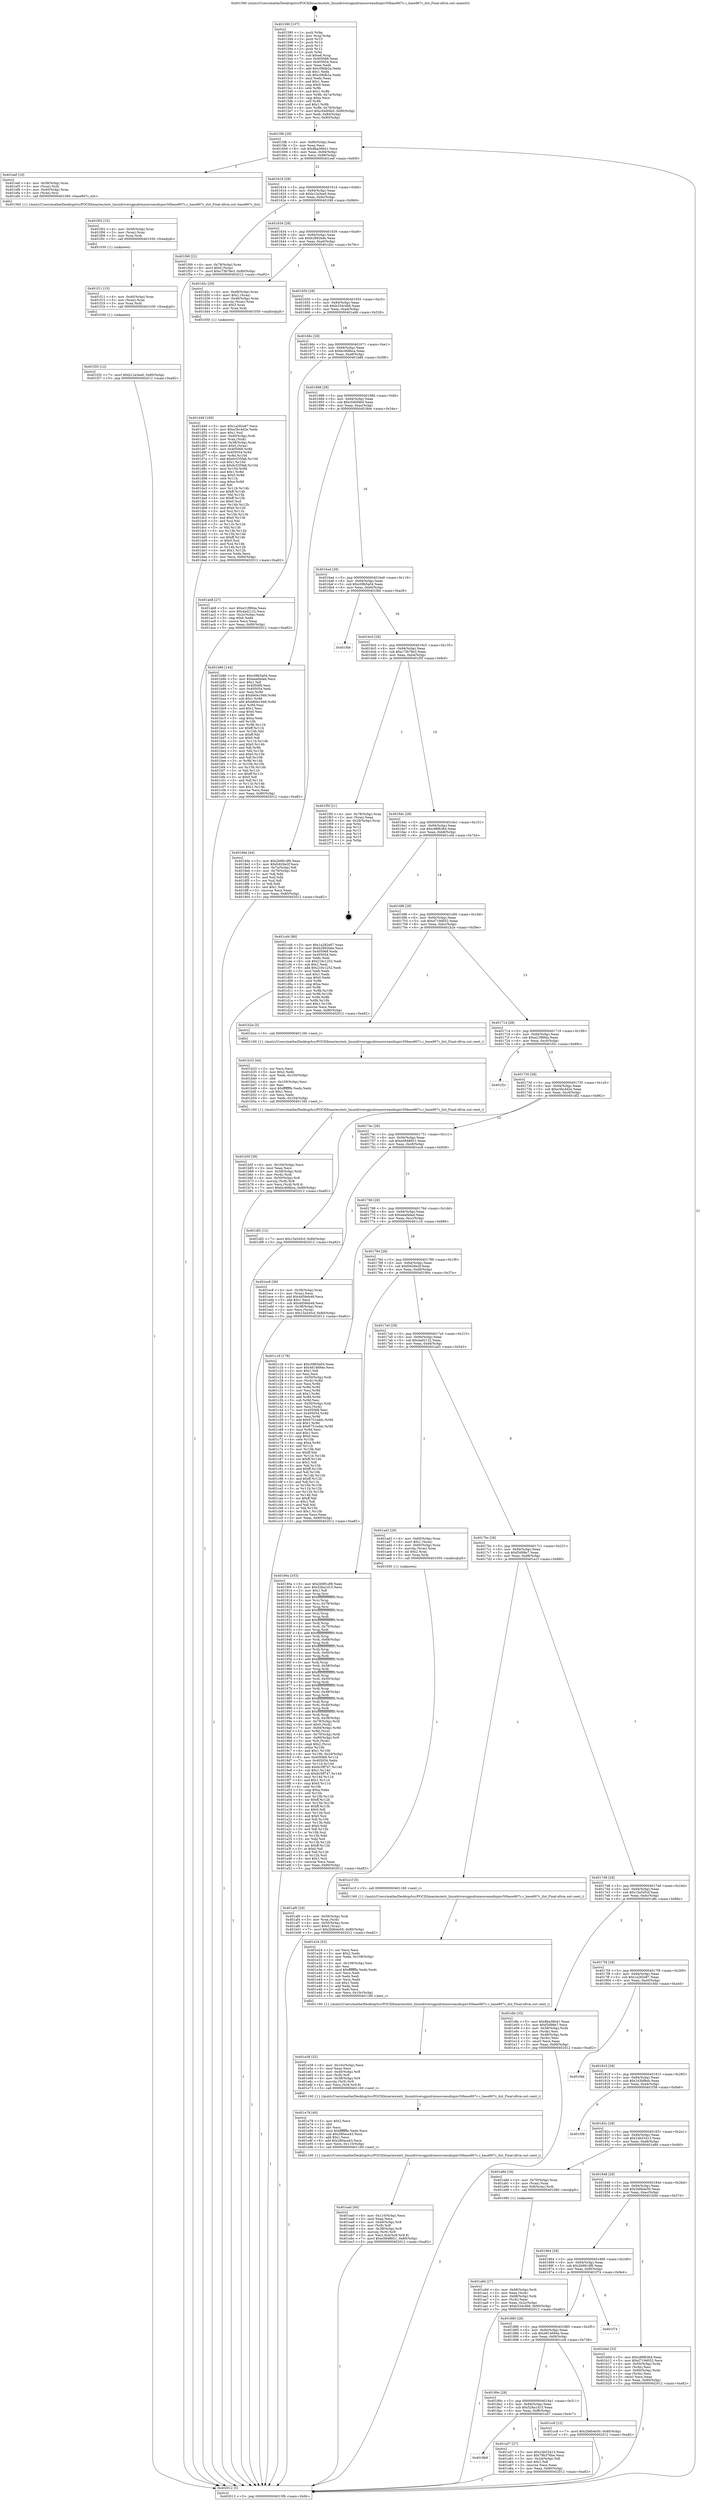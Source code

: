 digraph "0x401590" {
  label = "0x401590 (/mnt/c/Users/mathe/Desktop/tcc/POCII/binaries/extr_linuxdriversgpudrmnouveaudispnv50base907c.c_base907c_ilut_Final-ollvm.out::main(0))"
  labelloc = "t"
  node[shape=record]

  Entry [label="",width=0.3,height=0.3,shape=circle,fillcolor=black,style=filled]
  "0x4015fb" [label="{
     0x4015fb [29]\l
     | [instrs]\l
     &nbsp;&nbsp;0x4015fb \<+3\>: mov -0x80(%rbp),%eax\l
     &nbsp;&nbsp;0x4015fe \<+2\>: mov %eax,%ecx\l
     &nbsp;&nbsp;0x401600 \<+6\>: sub $0x8ba36b41,%ecx\l
     &nbsp;&nbsp;0x401606 \<+6\>: mov %eax,-0x94(%rbp)\l
     &nbsp;&nbsp;0x40160c \<+6\>: mov %ecx,-0x98(%rbp)\l
     &nbsp;&nbsp;0x401612 \<+6\>: je 0000000000401eef \<main+0x95f\>\l
  }"]
  "0x401eef" [label="{
     0x401eef [19]\l
     | [instrs]\l
     &nbsp;&nbsp;0x401eef \<+4\>: mov -0x58(%rbp),%rax\l
     &nbsp;&nbsp;0x401ef3 \<+3\>: mov (%rax),%rdi\l
     &nbsp;&nbsp;0x401ef6 \<+4\>: mov -0x40(%rbp),%rax\l
     &nbsp;&nbsp;0x401efa \<+3\>: mov (%rax),%rsi\l
     &nbsp;&nbsp;0x401efd \<+5\>: call 0000000000401560 \<base907c_ilut\>\l
     | [calls]\l
     &nbsp;&nbsp;0x401560 \{1\} (/mnt/c/Users/mathe/Desktop/tcc/POCII/binaries/extr_linuxdriversgpudrmnouveaudispnv50base907c.c_base907c_ilut_Final-ollvm.out::base907c_ilut)\l
  }"]
  "0x401618" [label="{
     0x401618 [28]\l
     | [instrs]\l
     &nbsp;&nbsp;0x401618 \<+5\>: jmp 000000000040161d \<main+0x8d\>\l
     &nbsp;&nbsp;0x40161d \<+6\>: mov -0x94(%rbp),%eax\l
     &nbsp;&nbsp;0x401623 \<+5\>: sub $0xb12a3ea0,%eax\l
     &nbsp;&nbsp;0x401628 \<+6\>: mov %eax,-0x9c(%rbp)\l
     &nbsp;&nbsp;0x40162e \<+6\>: je 0000000000401f49 \<main+0x9b9\>\l
  }"]
  Exit [label="",width=0.3,height=0.3,shape=circle,fillcolor=black,style=filled,peripheries=2]
  "0x401f49" [label="{
     0x401f49 [22]\l
     | [instrs]\l
     &nbsp;&nbsp;0x401f49 \<+4\>: mov -0x78(%rbp),%rax\l
     &nbsp;&nbsp;0x401f4d \<+6\>: movl $0x0,(%rax)\l
     &nbsp;&nbsp;0x401f53 \<+7\>: movl $0xc73b78e3,-0x80(%rbp)\l
     &nbsp;&nbsp;0x401f5a \<+5\>: jmp 0000000000402012 \<main+0xa82\>\l
  }"]
  "0x401634" [label="{
     0x401634 [28]\l
     | [instrs]\l
     &nbsp;&nbsp;0x401634 \<+5\>: jmp 0000000000401639 \<main+0xa9\>\l
     &nbsp;&nbsp;0x401639 \<+6\>: mov -0x94(%rbp),%eax\l
     &nbsp;&nbsp;0x40163f \<+5\>: sub $0xb2892bde,%eax\l
     &nbsp;&nbsp;0x401644 \<+6\>: mov %eax,-0xa0(%rbp)\l
     &nbsp;&nbsp;0x40164a \<+6\>: je 0000000000401d2c \<main+0x79c\>\l
  }"]
  "0x401f20" [label="{
     0x401f20 [12]\l
     | [instrs]\l
     &nbsp;&nbsp;0x401f20 \<+7\>: movl $0xb12a3ea0,-0x80(%rbp)\l
     &nbsp;&nbsp;0x401f27 \<+5\>: jmp 0000000000402012 \<main+0xa82\>\l
  }"]
  "0x401d2c" [label="{
     0x401d2c [29]\l
     | [instrs]\l
     &nbsp;&nbsp;0x401d2c \<+4\>: mov -0x48(%rbp),%rax\l
     &nbsp;&nbsp;0x401d30 \<+6\>: movl $0x1,(%rax)\l
     &nbsp;&nbsp;0x401d36 \<+4\>: mov -0x48(%rbp),%rax\l
     &nbsp;&nbsp;0x401d3a \<+3\>: movslq (%rax),%rax\l
     &nbsp;&nbsp;0x401d3d \<+4\>: shl $0x3,%rax\l
     &nbsp;&nbsp;0x401d41 \<+3\>: mov %rax,%rdi\l
     &nbsp;&nbsp;0x401d44 \<+5\>: call 0000000000401050 \<malloc@plt\>\l
     | [calls]\l
     &nbsp;&nbsp;0x401050 \{1\} (unknown)\l
  }"]
  "0x401650" [label="{
     0x401650 [28]\l
     | [instrs]\l
     &nbsp;&nbsp;0x401650 \<+5\>: jmp 0000000000401655 \<main+0xc5\>\l
     &nbsp;&nbsp;0x401655 \<+6\>: mov -0x94(%rbp),%eax\l
     &nbsp;&nbsp;0x40165b \<+5\>: sub $0xb334c4b6,%eax\l
     &nbsp;&nbsp;0x401660 \<+6\>: mov %eax,-0xa4(%rbp)\l
     &nbsp;&nbsp;0x401666 \<+6\>: je 0000000000401ab8 \<main+0x528\>\l
  }"]
  "0x401f11" [label="{
     0x401f11 [15]\l
     | [instrs]\l
     &nbsp;&nbsp;0x401f11 \<+4\>: mov -0x40(%rbp),%rax\l
     &nbsp;&nbsp;0x401f15 \<+3\>: mov (%rax),%rax\l
     &nbsp;&nbsp;0x401f18 \<+3\>: mov %rax,%rdi\l
     &nbsp;&nbsp;0x401f1b \<+5\>: call 0000000000401030 \<free@plt\>\l
     | [calls]\l
     &nbsp;&nbsp;0x401030 \{1\} (unknown)\l
  }"]
  "0x401ab8" [label="{
     0x401ab8 [27]\l
     | [instrs]\l
     &nbsp;&nbsp;0x401ab8 \<+5\>: mov $0xe21f884a,%eax\l
     &nbsp;&nbsp;0x401abd \<+5\>: mov $0x4ad2122,%ecx\l
     &nbsp;&nbsp;0x401ac2 \<+3\>: mov -0x2c(%rbp),%edx\l
     &nbsp;&nbsp;0x401ac5 \<+3\>: cmp $0x0,%edx\l
     &nbsp;&nbsp;0x401ac8 \<+3\>: cmove %ecx,%eax\l
     &nbsp;&nbsp;0x401acb \<+3\>: mov %eax,-0x80(%rbp)\l
     &nbsp;&nbsp;0x401ace \<+5\>: jmp 0000000000402012 \<main+0xa82\>\l
  }"]
  "0x40166c" [label="{
     0x40166c [28]\l
     | [instrs]\l
     &nbsp;&nbsp;0x40166c \<+5\>: jmp 0000000000401671 \<main+0xe1\>\l
     &nbsp;&nbsp;0x401671 \<+6\>: mov -0x94(%rbp),%eax\l
     &nbsp;&nbsp;0x401677 \<+5\>: sub $0xbc468bca,%eax\l
     &nbsp;&nbsp;0x40167c \<+6\>: mov %eax,-0xa8(%rbp)\l
     &nbsp;&nbsp;0x401682 \<+6\>: je 0000000000401b86 \<main+0x5f6\>\l
  }"]
  "0x401f02" [label="{
     0x401f02 [15]\l
     | [instrs]\l
     &nbsp;&nbsp;0x401f02 \<+4\>: mov -0x58(%rbp),%rax\l
     &nbsp;&nbsp;0x401f06 \<+3\>: mov (%rax),%rax\l
     &nbsp;&nbsp;0x401f09 \<+3\>: mov %rax,%rdi\l
     &nbsp;&nbsp;0x401f0c \<+5\>: call 0000000000401030 \<free@plt\>\l
     | [calls]\l
     &nbsp;&nbsp;0x401030 \{1\} (unknown)\l
  }"]
  "0x401b86" [label="{
     0x401b86 [144]\l
     | [instrs]\l
     &nbsp;&nbsp;0x401b86 \<+5\>: mov $0xc08b5a04,%eax\l
     &nbsp;&nbsp;0x401b8b \<+5\>: mov $0xeeaf4dad,%ecx\l
     &nbsp;&nbsp;0x401b90 \<+2\>: mov $0x1,%dl\l
     &nbsp;&nbsp;0x401b92 \<+7\>: mov 0x405068,%esi\l
     &nbsp;&nbsp;0x401b99 \<+7\>: mov 0x405054,%edi\l
     &nbsp;&nbsp;0x401ba0 \<+3\>: mov %esi,%r8d\l
     &nbsp;&nbsp;0x401ba3 \<+7\>: sub $0xb60e1949,%r8d\l
     &nbsp;&nbsp;0x401baa \<+4\>: sub $0x1,%r8d\l
     &nbsp;&nbsp;0x401bae \<+7\>: add $0xb60e1949,%r8d\l
     &nbsp;&nbsp;0x401bb5 \<+4\>: imul %r8d,%esi\l
     &nbsp;&nbsp;0x401bb9 \<+3\>: and $0x1,%esi\l
     &nbsp;&nbsp;0x401bbc \<+3\>: cmp $0x0,%esi\l
     &nbsp;&nbsp;0x401bbf \<+4\>: sete %r9b\l
     &nbsp;&nbsp;0x401bc3 \<+3\>: cmp $0xa,%edi\l
     &nbsp;&nbsp;0x401bc6 \<+4\>: setl %r10b\l
     &nbsp;&nbsp;0x401bca \<+3\>: mov %r9b,%r11b\l
     &nbsp;&nbsp;0x401bcd \<+4\>: xor $0xff,%r11b\l
     &nbsp;&nbsp;0x401bd1 \<+3\>: mov %r10b,%bl\l
     &nbsp;&nbsp;0x401bd4 \<+3\>: xor $0xff,%bl\l
     &nbsp;&nbsp;0x401bd7 \<+3\>: xor $0x0,%dl\l
     &nbsp;&nbsp;0x401bda \<+3\>: mov %r11b,%r14b\l
     &nbsp;&nbsp;0x401bdd \<+4\>: and $0x0,%r14b\l
     &nbsp;&nbsp;0x401be1 \<+3\>: and %dl,%r9b\l
     &nbsp;&nbsp;0x401be4 \<+3\>: mov %bl,%r15b\l
     &nbsp;&nbsp;0x401be7 \<+4\>: and $0x0,%r15b\l
     &nbsp;&nbsp;0x401beb \<+3\>: and %dl,%r10b\l
     &nbsp;&nbsp;0x401bee \<+3\>: or %r9b,%r14b\l
     &nbsp;&nbsp;0x401bf1 \<+3\>: or %r10b,%r15b\l
     &nbsp;&nbsp;0x401bf4 \<+3\>: xor %r15b,%r14b\l
     &nbsp;&nbsp;0x401bf7 \<+3\>: or %bl,%r11b\l
     &nbsp;&nbsp;0x401bfa \<+4\>: xor $0xff,%r11b\l
     &nbsp;&nbsp;0x401bfe \<+3\>: or $0x0,%dl\l
     &nbsp;&nbsp;0x401c01 \<+3\>: and %dl,%r11b\l
     &nbsp;&nbsp;0x401c04 \<+3\>: or %r11b,%r14b\l
     &nbsp;&nbsp;0x401c07 \<+4\>: test $0x1,%r14b\l
     &nbsp;&nbsp;0x401c0b \<+3\>: cmovne %ecx,%eax\l
     &nbsp;&nbsp;0x401c0e \<+3\>: mov %eax,-0x80(%rbp)\l
     &nbsp;&nbsp;0x401c11 \<+5\>: jmp 0000000000402012 \<main+0xa82\>\l
  }"]
  "0x401688" [label="{
     0x401688 [28]\l
     | [instrs]\l
     &nbsp;&nbsp;0x401688 \<+5\>: jmp 000000000040168d \<main+0xfd\>\l
     &nbsp;&nbsp;0x40168d \<+6\>: mov -0x94(%rbp),%eax\l
     &nbsp;&nbsp;0x401693 \<+5\>: sub $0xc040f4b0,%eax\l
     &nbsp;&nbsp;0x401698 \<+6\>: mov %eax,-0xac(%rbp)\l
     &nbsp;&nbsp;0x40169e \<+6\>: je 00000000004018de \<main+0x34e\>\l
  }"]
  "0x401ea0" [label="{
     0x401ea0 [40]\l
     | [instrs]\l
     &nbsp;&nbsp;0x401ea0 \<+6\>: mov -0x110(%rbp),%ecx\l
     &nbsp;&nbsp;0x401ea6 \<+3\>: imul %eax,%ecx\l
     &nbsp;&nbsp;0x401ea9 \<+4\>: mov -0x40(%rbp),%r8\l
     &nbsp;&nbsp;0x401ead \<+3\>: mov (%r8),%r8\l
     &nbsp;&nbsp;0x401eb0 \<+4\>: mov -0x38(%rbp),%r9\l
     &nbsp;&nbsp;0x401eb4 \<+3\>: movslq (%r9),%r9\l
     &nbsp;&nbsp;0x401eb7 \<+5\>: mov %ecx,0x4(%r8,%r9,8)\l
     &nbsp;&nbsp;0x401ebc \<+7\>: movl $0xe5848651,-0x80(%rbp)\l
     &nbsp;&nbsp;0x401ec3 \<+5\>: jmp 0000000000402012 \<main+0xa82\>\l
  }"]
  "0x4018de" [label="{
     0x4018de [44]\l
     | [instrs]\l
     &nbsp;&nbsp;0x4018de \<+5\>: mov $0x2b981df6,%eax\l
     &nbsp;&nbsp;0x4018e3 \<+5\>: mov $0xfc626e2f,%ecx\l
     &nbsp;&nbsp;0x4018e8 \<+3\>: mov -0x7a(%rbp),%dl\l
     &nbsp;&nbsp;0x4018eb \<+4\>: mov -0x79(%rbp),%sil\l
     &nbsp;&nbsp;0x4018ef \<+3\>: mov %dl,%dil\l
     &nbsp;&nbsp;0x4018f2 \<+3\>: and %sil,%dil\l
     &nbsp;&nbsp;0x4018f5 \<+3\>: xor %sil,%dl\l
     &nbsp;&nbsp;0x4018f8 \<+3\>: or %dl,%dil\l
     &nbsp;&nbsp;0x4018fb \<+4\>: test $0x1,%dil\l
     &nbsp;&nbsp;0x4018ff \<+3\>: cmovne %ecx,%eax\l
     &nbsp;&nbsp;0x401902 \<+3\>: mov %eax,-0x80(%rbp)\l
     &nbsp;&nbsp;0x401905 \<+5\>: jmp 0000000000402012 \<main+0xa82\>\l
  }"]
  "0x4016a4" [label="{
     0x4016a4 [28]\l
     | [instrs]\l
     &nbsp;&nbsp;0x4016a4 \<+5\>: jmp 00000000004016a9 \<main+0x119\>\l
     &nbsp;&nbsp;0x4016a9 \<+6\>: mov -0x94(%rbp),%eax\l
     &nbsp;&nbsp;0x4016af \<+5\>: sub $0xc08b5a04,%eax\l
     &nbsp;&nbsp;0x4016b4 \<+6\>: mov %eax,-0xb0(%rbp)\l
     &nbsp;&nbsp;0x4016ba \<+6\>: je 0000000000401fb6 \<main+0xa26\>\l
  }"]
  "0x402012" [label="{
     0x402012 [5]\l
     | [instrs]\l
     &nbsp;&nbsp;0x402012 \<+5\>: jmp 00000000004015fb \<main+0x6b\>\l
  }"]
  "0x401590" [label="{
     0x401590 [107]\l
     | [instrs]\l
     &nbsp;&nbsp;0x401590 \<+1\>: push %rbp\l
     &nbsp;&nbsp;0x401591 \<+3\>: mov %rsp,%rbp\l
     &nbsp;&nbsp;0x401594 \<+2\>: push %r15\l
     &nbsp;&nbsp;0x401596 \<+2\>: push %r14\l
     &nbsp;&nbsp;0x401598 \<+2\>: push %r13\l
     &nbsp;&nbsp;0x40159a \<+2\>: push %r12\l
     &nbsp;&nbsp;0x40159c \<+1\>: push %rbx\l
     &nbsp;&nbsp;0x40159d \<+7\>: sub $0xe8,%rsp\l
     &nbsp;&nbsp;0x4015a4 \<+7\>: mov 0x405068,%eax\l
     &nbsp;&nbsp;0x4015ab \<+7\>: mov 0x405054,%ecx\l
     &nbsp;&nbsp;0x4015b2 \<+2\>: mov %eax,%edx\l
     &nbsp;&nbsp;0x4015b4 \<+6\>: add $0xc08db2a,%edx\l
     &nbsp;&nbsp;0x4015ba \<+3\>: sub $0x1,%edx\l
     &nbsp;&nbsp;0x4015bd \<+6\>: sub $0xc08db2a,%edx\l
     &nbsp;&nbsp;0x4015c3 \<+3\>: imul %edx,%eax\l
     &nbsp;&nbsp;0x4015c6 \<+3\>: and $0x1,%eax\l
     &nbsp;&nbsp;0x4015c9 \<+3\>: cmp $0x0,%eax\l
     &nbsp;&nbsp;0x4015cc \<+4\>: sete %r8b\l
     &nbsp;&nbsp;0x4015d0 \<+4\>: and $0x1,%r8b\l
     &nbsp;&nbsp;0x4015d4 \<+4\>: mov %r8b,-0x7a(%rbp)\l
     &nbsp;&nbsp;0x4015d8 \<+3\>: cmp $0xa,%ecx\l
     &nbsp;&nbsp;0x4015db \<+4\>: setl %r8b\l
     &nbsp;&nbsp;0x4015df \<+4\>: and $0x1,%r8b\l
     &nbsp;&nbsp;0x4015e3 \<+4\>: mov %r8b,-0x79(%rbp)\l
     &nbsp;&nbsp;0x4015e7 \<+7\>: movl $0xc040f4b0,-0x80(%rbp)\l
     &nbsp;&nbsp;0x4015ee \<+6\>: mov %edi,-0x84(%rbp)\l
     &nbsp;&nbsp;0x4015f4 \<+7\>: mov %rsi,-0x90(%rbp)\l
  }"]
  "0x401e78" [label="{
     0x401e78 [40]\l
     | [instrs]\l
     &nbsp;&nbsp;0x401e78 \<+5\>: mov $0x2,%ecx\l
     &nbsp;&nbsp;0x401e7d \<+1\>: cltd\l
     &nbsp;&nbsp;0x401e7e \<+2\>: idiv %ecx\l
     &nbsp;&nbsp;0x401e80 \<+6\>: imul $0xfffffffe,%edx,%ecx\l
     &nbsp;&nbsp;0x401e86 \<+6\>: sub $0x280aca43,%ecx\l
     &nbsp;&nbsp;0x401e8c \<+3\>: add $0x1,%ecx\l
     &nbsp;&nbsp;0x401e8f \<+6\>: add $0x280aca43,%ecx\l
     &nbsp;&nbsp;0x401e95 \<+6\>: mov %ecx,-0x110(%rbp)\l
     &nbsp;&nbsp;0x401e9b \<+5\>: call 0000000000401160 \<next_i\>\l
     | [calls]\l
     &nbsp;&nbsp;0x401160 \{1\} (/mnt/c/Users/mathe/Desktop/tcc/POCII/binaries/extr_linuxdriversgpudrmnouveaudispnv50base907c.c_base907c_ilut_Final-ollvm.out::next_i)\l
  }"]
  "0x401fb6" [label="{
     0x401fb6\l
  }", style=dashed]
  "0x4016c0" [label="{
     0x4016c0 [28]\l
     | [instrs]\l
     &nbsp;&nbsp;0x4016c0 \<+5\>: jmp 00000000004016c5 \<main+0x135\>\l
     &nbsp;&nbsp;0x4016c5 \<+6\>: mov -0x94(%rbp),%eax\l
     &nbsp;&nbsp;0x4016cb \<+5\>: sub $0xc73b78e3,%eax\l
     &nbsp;&nbsp;0x4016d0 \<+6\>: mov %eax,-0xb4(%rbp)\l
     &nbsp;&nbsp;0x4016d6 \<+6\>: je 0000000000401f5f \<main+0x9cf\>\l
  }"]
  "0x401e58" [label="{
     0x401e58 [32]\l
     | [instrs]\l
     &nbsp;&nbsp;0x401e58 \<+6\>: mov -0x10c(%rbp),%ecx\l
     &nbsp;&nbsp;0x401e5e \<+3\>: imul %eax,%ecx\l
     &nbsp;&nbsp;0x401e61 \<+4\>: mov -0x40(%rbp),%r8\l
     &nbsp;&nbsp;0x401e65 \<+3\>: mov (%r8),%r8\l
     &nbsp;&nbsp;0x401e68 \<+4\>: mov -0x38(%rbp),%r9\l
     &nbsp;&nbsp;0x401e6c \<+3\>: movslq (%r9),%r9\l
     &nbsp;&nbsp;0x401e6f \<+4\>: mov %ecx,(%r8,%r9,8)\l
     &nbsp;&nbsp;0x401e73 \<+5\>: call 0000000000401160 \<next_i\>\l
     | [calls]\l
     &nbsp;&nbsp;0x401160 \{1\} (/mnt/c/Users/mathe/Desktop/tcc/POCII/binaries/extr_linuxdriversgpudrmnouveaudispnv50base907c.c_base907c_ilut_Final-ollvm.out::next_i)\l
  }"]
  "0x401f5f" [label="{
     0x401f5f [21]\l
     | [instrs]\l
     &nbsp;&nbsp;0x401f5f \<+4\>: mov -0x78(%rbp),%rax\l
     &nbsp;&nbsp;0x401f63 \<+2\>: mov (%rax),%eax\l
     &nbsp;&nbsp;0x401f65 \<+4\>: lea -0x28(%rbp),%rsp\l
     &nbsp;&nbsp;0x401f69 \<+1\>: pop %rbx\l
     &nbsp;&nbsp;0x401f6a \<+2\>: pop %r12\l
     &nbsp;&nbsp;0x401f6c \<+2\>: pop %r13\l
     &nbsp;&nbsp;0x401f6e \<+2\>: pop %r14\l
     &nbsp;&nbsp;0x401f70 \<+2\>: pop %r15\l
     &nbsp;&nbsp;0x401f72 \<+1\>: pop %rbp\l
     &nbsp;&nbsp;0x401f73 \<+1\>: ret\l
  }"]
  "0x4016dc" [label="{
     0x4016dc [28]\l
     | [instrs]\l
     &nbsp;&nbsp;0x4016dc \<+5\>: jmp 00000000004016e1 \<main+0x151\>\l
     &nbsp;&nbsp;0x4016e1 \<+6\>: mov -0x94(%rbp),%eax\l
     &nbsp;&nbsp;0x4016e7 \<+5\>: sub $0xc98f6364,%eax\l
     &nbsp;&nbsp;0x4016ec \<+6\>: mov %eax,-0xb8(%rbp)\l
     &nbsp;&nbsp;0x4016f2 \<+6\>: je 0000000000401cd4 \<main+0x744\>\l
  }"]
  "0x401e24" [label="{
     0x401e24 [52]\l
     | [instrs]\l
     &nbsp;&nbsp;0x401e24 \<+2\>: xor %ecx,%ecx\l
     &nbsp;&nbsp;0x401e26 \<+5\>: mov $0x2,%edx\l
     &nbsp;&nbsp;0x401e2b \<+6\>: mov %edx,-0x108(%rbp)\l
     &nbsp;&nbsp;0x401e31 \<+1\>: cltd\l
     &nbsp;&nbsp;0x401e32 \<+6\>: mov -0x108(%rbp),%esi\l
     &nbsp;&nbsp;0x401e38 \<+2\>: idiv %esi\l
     &nbsp;&nbsp;0x401e3a \<+6\>: imul $0xfffffffe,%edx,%edx\l
     &nbsp;&nbsp;0x401e40 \<+2\>: mov %ecx,%edi\l
     &nbsp;&nbsp;0x401e42 \<+2\>: sub %edx,%edi\l
     &nbsp;&nbsp;0x401e44 \<+2\>: mov %ecx,%edx\l
     &nbsp;&nbsp;0x401e46 \<+3\>: sub $0x1,%edx\l
     &nbsp;&nbsp;0x401e49 \<+2\>: add %edx,%edi\l
     &nbsp;&nbsp;0x401e4b \<+2\>: sub %edi,%ecx\l
     &nbsp;&nbsp;0x401e4d \<+6\>: mov %ecx,-0x10c(%rbp)\l
     &nbsp;&nbsp;0x401e53 \<+5\>: call 0000000000401160 \<next_i\>\l
     | [calls]\l
     &nbsp;&nbsp;0x401160 \{1\} (/mnt/c/Users/mathe/Desktop/tcc/POCII/binaries/extr_linuxdriversgpudrmnouveaudispnv50base907c.c_base907c_ilut_Final-ollvm.out::next_i)\l
  }"]
  "0x401cd4" [label="{
     0x401cd4 [88]\l
     | [instrs]\l
     &nbsp;&nbsp;0x401cd4 \<+5\>: mov $0x1a282e87,%eax\l
     &nbsp;&nbsp;0x401cd9 \<+5\>: mov $0xb2892bde,%ecx\l
     &nbsp;&nbsp;0x401cde \<+7\>: mov 0x405068,%edx\l
     &nbsp;&nbsp;0x401ce5 \<+7\>: mov 0x405054,%esi\l
     &nbsp;&nbsp;0x401cec \<+2\>: mov %edx,%edi\l
     &nbsp;&nbsp;0x401cee \<+6\>: sub $0x216c1252,%edi\l
     &nbsp;&nbsp;0x401cf4 \<+3\>: sub $0x1,%edi\l
     &nbsp;&nbsp;0x401cf7 \<+6\>: add $0x216c1252,%edi\l
     &nbsp;&nbsp;0x401cfd \<+3\>: imul %edi,%edx\l
     &nbsp;&nbsp;0x401d00 \<+3\>: and $0x1,%edx\l
     &nbsp;&nbsp;0x401d03 \<+3\>: cmp $0x0,%edx\l
     &nbsp;&nbsp;0x401d06 \<+4\>: sete %r8b\l
     &nbsp;&nbsp;0x401d0a \<+3\>: cmp $0xa,%esi\l
     &nbsp;&nbsp;0x401d0d \<+4\>: setl %r9b\l
     &nbsp;&nbsp;0x401d11 \<+3\>: mov %r8b,%r10b\l
     &nbsp;&nbsp;0x401d14 \<+3\>: and %r9b,%r10b\l
     &nbsp;&nbsp;0x401d17 \<+3\>: xor %r9b,%r8b\l
     &nbsp;&nbsp;0x401d1a \<+3\>: or %r8b,%r10b\l
     &nbsp;&nbsp;0x401d1d \<+4\>: test $0x1,%r10b\l
     &nbsp;&nbsp;0x401d21 \<+3\>: cmovne %ecx,%eax\l
     &nbsp;&nbsp;0x401d24 \<+3\>: mov %eax,-0x80(%rbp)\l
     &nbsp;&nbsp;0x401d27 \<+5\>: jmp 0000000000402012 \<main+0xa82\>\l
  }"]
  "0x4016f8" [label="{
     0x4016f8 [28]\l
     | [instrs]\l
     &nbsp;&nbsp;0x4016f8 \<+5\>: jmp 00000000004016fd \<main+0x16d\>\l
     &nbsp;&nbsp;0x4016fd \<+6\>: mov -0x94(%rbp),%eax\l
     &nbsp;&nbsp;0x401703 \<+5\>: sub $0xd719d052,%eax\l
     &nbsp;&nbsp;0x401708 \<+6\>: mov %eax,-0xbc(%rbp)\l
     &nbsp;&nbsp;0x40170e \<+6\>: je 0000000000401b2e \<main+0x59e\>\l
  }"]
  "0x401d49" [label="{
     0x401d49 [169]\l
     | [instrs]\l
     &nbsp;&nbsp;0x401d49 \<+5\>: mov $0x1a282e87,%ecx\l
     &nbsp;&nbsp;0x401d4e \<+5\>: mov $0xe3bc4d2e,%edx\l
     &nbsp;&nbsp;0x401d53 \<+3\>: mov $0x1,%sil\l
     &nbsp;&nbsp;0x401d56 \<+4\>: mov -0x40(%rbp),%rdi\l
     &nbsp;&nbsp;0x401d5a \<+3\>: mov %rax,(%rdi)\l
     &nbsp;&nbsp;0x401d5d \<+4\>: mov -0x38(%rbp),%rax\l
     &nbsp;&nbsp;0x401d61 \<+6\>: movl $0x0,(%rax)\l
     &nbsp;&nbsp;0x401d67 \<+8\>: mov 0x405068,%r8d\l
     &nbsp;&nbsp;0x401d6f \<+8\>: mov 0x405054,%r9d\l
     &nbsp;&nbsp;0x401d77 \<+3\>: mov %r8d,%r10d\l
     &nbsp;&nbsp;0x401d7a \<+7\>: add $0x6c535fa6,%r10d\l
     &nbsp;&nbsp;0x401d81 \<+4\>: sub $0x1,%r10d\l
     &nbsp;&nbsp;0x401d85 \<+7\>: sub $0x6c535fa6,%r10d\l
     &nbsp;&nbsp;0x401d8c \<+4\>: imul %r10d,%r8d\l
     &nbsp;&nbsp;0x401d90 \<+4\>: and $0x1,%r8d\l
     &nbsp;&nbsp;0x401d94 \<+4\>: cmp $0x0,%r8d\l
     &nbsp;&nbsp;0x401d98 \<+4\>: sete %r11b\l
     &nbsp;&nbsp;0x401d9c \<+4\>: cmp $0xa,%r9d\l
     &nbsp;&nbsp;0x401da0 \<+3\>: setl %bl\l
     &nbsp;&nbsp;0x401da3 \<+3\>: mov %r11b,%r14b\l
     &nbsp;&nbsp;0x401da6 \<+4\>: xor $0xff,%r14b\l
     &nbsp;&nbsp;0x401daa \<+3\>: mov %bl,%r15b\l
     &nbsp;&nbsp;0x401dad \<+4\>: xor $0xff,%r15b\l
     &nbsp;&nbsp;0x401db1 \<+4\>: xor $0x0,%sil\l
     &nbsp;&nbsp;0x401db5 \<+3\>: mov %r14b,%r12b\l
     &nbsp;&nbsp;0x401db8 \<+4\>: and $0x0,%r12b\l
     &nbsp;&nbsp;0x401dbc \<+3\>: and %sil,%r11b\l
     &nbsp;&nbsp;0x401dbf \<+3\>: mov %r15b,%r13b\l
     &nbsp;&nbsp;0x401dc2 \<+4\>: and $0x0,%r13b\l
     &nbsp;&nbsp;0x401dc6 \<+3\>: and %sil,%bl\l
     &nbsp;&nbsp;0x401dc9 \<+3\>: or %r11b,%r12b\l
     &nbsp;&nbsp;0x401dcc \<+3\>: or %bl,%r13b\l
     &nbsp;&nbsp;0x401dcf \<+3\>: xor %r13b,%r12b\l
     &nbsp;&nbsp;0x401dd2 \<+3\>: or %r15b,%r14b\l
     &nbsp;&nbsp;0x401dd5 \<+4\>: xor $0xff,%r14b\l
     &nbsp;&nbsp;0x401dd9 \<+4\>: or $0x0,%sil\l
     &nbsp;&nbsp;0x401ddd \<+3\>: and %sil,%r14b\l
     &nbsp;&nbsp;0x401de0 \<+3\>: or %r14b,%r12b\l
     &nbsp;&nbsp;0x401de3 \<+4\>: test $0x1,%r12b\l
     &nbsp;&nbsp;0x401de7 \<+3\>: cmovne %edx,%ecx\l
     &nbsp;&nbsp;0x401dea \<+3\>: mov %ecx,-0x80(%rbp)\l
     &nbsp;&nbsp;0x401ded \<+5\>: jmp 0000000000402012 \<main+0xa82\>\l
  }"]
  "0x401b2e" [label="{
     0x401b2e [5]\l
     | [instrs]\l
     &nbsp;&nbsp;0x401b2e \<+5\>: call 0000000000401160 \<next_i\>\l
     | [calls]\l
     &nbsp;&nbsp;0x401160 \{1\} (/mnt/c/Users/mathe/Desktop/tcc/POCII/binaries/extr_linuxdriversgpudrmnouveaudispnv50base907c.c_base907c_ilut_Final-ollvm.out::next_i)\l
  }"]
  "0x401714" [label="{
     0x401714 [28]\l
     | [instrs]\l
     &nbsp;&nbsp;0x401714 \<+5\>: jmp 0000000000401719 \<main+0x189\>\l
     &nbsp;&nbsp;0x401719 \<+6\>: mov -0x94(%rbp),%eax\l
     &nbsp;&nbsp;0x40171f \<+5\>: sub $0xe21f884a,%eax\l
     &nbsp;&nbsp;0x401724 \<+6\>: mov %eax,-0xc0(%rbp)\l
     &nbsp;&nbsp;0x40172a \<+6\>: je 0000000000401f2c \<main+0x99c\>\l
  }"]
  "0x401b5f" [label="{
     0x401b5f [39]\l
     | [instrs]\l
     &nbsp;&nbsp;0x401b5f \<+6\>: mov -0x104(%rbp),%ecx\l
     &nbsp;&nbsp;0x401b65 \<+3\>: imul %eax,%ecx\l
     &nbsp;&nbsp;0x401b68 \<+4\>: mov -0x58(%rbp),%rdi\l
     &nbsp;&nbsp;0x401b6c \<+3\>: mov (%rdi),%rdi\l
     &nbsp;&nbsp;0x401b6f \<+4\>: mov -0x50(%rbp),%r8\l
     &nbsp;&nbsp;0x401b73 \<+3\>: movslq (%r8),%r8\l
     &nbsp;&nbsp;0x401b76 \<+4\>: mov %ecx,(%rdi,%r8,4)\l
     &nbsp;&nbsp;0x401b7a \<+7\>: movl $0xbc468bca,-0x80(%rbp)\l
     &nbsp;&nbsp;0x401b81 \<+5\>: jmp 0000000000402012 \<main+0xa82\>\l
  }"]
  "0x401f2c" [label="{
     0x401f2c\l
  }", style=dashed]
  "0x401730" [label="{
     0x401730 [28]\l
     | [instrs]\l
     &nbsp;&nbsp;0x401730 \<+5\>: jmp 0000000000401735 \<main+0x1a5\>\l
     &nbsp;&nbsp;0x401735 \<+6\>: mov -0x94(%rbp),%eax\l
     &nbsp;&nbsp;0x40173b \<+5\>: sub $0xe3bc4d2e,%eax\l
     &nbsp;&nbsp;0x401740 \<+6\>: mov %eax,-0xc4(%rbp)\l
     &nbsp;&nbsp;0x401746 \<+6\>: je 0000000000401df2 \<main+0x862\>\l
  }"]
  "0x401b33" [label="{
     0x401b33 [44]\l
     | [instrs]\l
     &nbsp;&nbsp;0x401b33 \<+2\>: xor %ecx,%ecx\l
     &nbsp;&nbsp;0x401b35 \<+5\>: mov $0x2,%edx\l
     &nbsp;&nbsp;0x401b3a \<+6\>: mov %edx,-0x100(%rbp)\l
     &nbsp;&nbsp;0x401b40 \<+1\>: cltd\l
     &nbsp;&nbsp;0x401b41 \<+6\>: mov -0x100(%rbp),%esi\l
     &nbsp;&nbsp;0x401b47 \<+2\>: idiv %esi\l
     &nbsp;&nbsp;0x401b49 \<+6\>: imul $0xfffffffe,%edx,%edx\l
     &nbsp;&nbsp;0x401b4f \<+3\>: sub $0x1,%ecx\l
     &nbsp;&nbsp;0x401b52 \<+2\>: sub %ecx,%edx\l
     &nbsp;&nbsp;0x401b54 \<+6\>: mov %edx,-0x104(%rbp)\l
     &nbsp;&nbsp;0x401b5a \<+5\>: call 0000000000401160 \<next_i\>\l
     | [calls]\l
     &nbsp;&nbsp;0x401160 \{1\} (/mnt/c/Users/mathe/Desktop/tcc/POCII/binaries/extr_linuxdriversgpudrmnouveaudispnv50base907c.c_base907c_ilut_Final-ollvm.out::next_i)\l
  }"]
  "0x401df2" [label="{
     0x401df2 [12]\l
     | [instrs]\l
     &nbsp;&nbsp;0x401df2 \<+7\>: movl $0x15a545cf,-0x80(%rbp)\l
     &nbsp;&nbsp;0x401df9 \<+5\>: jmp 0000000000402012 \<main+0xa82\>\l
  }"]
  "0x40174c" [label="{
     0x40174c [28]\l
     | [instrs]\l
     &nbsp;&nbsp;0x40174c \<+5\>: jmp 0000000000401751 \<main+0x1c1\>\l
     &nbsp;&nbsp;0x401751 \<+6\>: mov -0x94(%rbp),%eax\l
     &nbsp;&nbsp;0x401757 \<+5\>: sub $0xe5848651,%eax\l
     &nbsp;&nbsp;0x40175c \<+6\>: mov %eax,-0xc8(%rbp)\l
     &nbsp;&nbsp;0x401762 \<+6\>: je 0000000000401ec8 \<main+0x938\>\l
  }"]
  "0x401af0" [label="{
     0x401af0 [29]\l
     | [instrs]\l
     &nbsp;&nbsp;0x401af0 \<+4\>: mov -0x58(%rbp),%rdi\l
     &nbsp;&nbsp;0x401af4 \<+3\>: mov %rax,(%rdi)\l
     &nbsp;&nbsp;0x401af7 \<+4\>: mov -0x50(%rbp),%rax\l
     &nbsp;&nbsp;0x401afb \<+6\>: movl $0x0,(%rax)\l
     &nbsp;&nbsp;0x401b01 \<+7\>: movl $0x2b6b4e50,-0x80(%rbp)\l
     &nbsp;&nbsp;0x401b08 \<+5\>: jmp 0000000000402012 \<main+0xa82\>\l
  }"]
  "0x401ec8" [label="{
     0x401ec8 [39]\l
     | [instrs]\l
     &nbsp;&nbsp;0x401ec8 \<+4\>: mov -0x38(%rbp),%rax\l
     &nbsp;&nbsp;0x401ecc \<+2\>: mov (%rax),%ecx\l
     &nbsp;&nbsp;0x401ece \<+6\>: add $0x4d58eb48,%ecx\l
     &nbsp;&nbsp;0x401ed4 \<+3\>: add $0x1,%ecx\l
     &nbsp;&nbsp;0x401ed7 \<+6\>: sub $0x4d58eb48,%ecx\l
     &nbsp;&nbsp;0x401edd \<+4\>: mov -0x38(%rbp),%rax\l
     &nbsp;&nbsp;0x401ee1 \<+2\>: mov %ecx,(%rax)\l
     &nbsp;&nbsp;0x401ee3 \<+7\>: movl $0x15a545cf,-0x80(%rbp)\l
     &nbsp;&nbsp;0x401eea \<+5\>: jmp 0000000000402012 \<main+0xa82\>\l
  }"]
  "0x401768" [label="{
     0x401768 [28]\l
     | [instrs]\l
     &nbsp;&nbsp;0x401768 \<+5\>: jmp 000000000040176d \<main+0x1dd\>\l
     &nbsp;&nbsp;0x40176d \<+6\>: mov -0x94(%rbp),%eax\l
     &nbsp;&nbsp;0x401773 \<+5\>: sub $0xeeaf4dad,%eax\l
     &nbsp;&nbsp;0x401778 \<+6\>: mov %eax,-0xcc(%rbp)\l
     &nbsp;&nbsp;0x40177e \<+6\>: je 0000000000401c16 \<main+0x686\>\l
  }"]
  "0x401a9d" [label="{
     0x401a9d [27]\l
     | [instrs]\l
     &nbsp;&nbsp;0x401a9d \<+4\>: mov -0x68(%rbp),%rdi\l
     &nbsp;&nbsp;0x401aa1 \<+2\>: mov %eax,(%rdi)\l
     &nbsp;&nbsp;0x401aa3 \<+4\>: mov -0x68(%rbp),%rdi\l
     &nbsp;&nbsp;0x401aa7 \<+2\>: mov (%rdi),%eax\l
     &nbsp;&nbsp;0x401aa9 \<+3\>: mov %eax,-0x2c(%rbp)\l
     &nbsp;&nbsp;0x401aac \<+7\>: movl $0xb334c4b6,-0x80(%rbp)\l
     &nbsp;&nbsp;0x401ab3 \<+5\>: jmp 0000000000402012 \<main+0xa82\>\l
  }"]
  "0x401c16" [label="{
     0x401c16 [178]\l
     | [instrs]\l
     &nbsp;&nbsp;0x401c16 \<+5\>: mov $0xc08b5a04,%eax\l
     &nbsp;&nbsp;0x401c1b \<+5\>: mov $0x4814694e,%ecx\l
     &nbsp;&nbsp;0x401c20 \<+2\>: mov $0x1,%dl\l
     &nbsp;&nbsp;0x401c22 \<+2\>: xor %esi,%esi\l
     &nbsp;&nbsp;0x401c24 \<+4\>: mov -0x50(%rbp),%rdi\l
     &nbsp;&nbsp;0x401c28 \<+3\>: mov (%rdi),%r8d\l
     &nbsp;&nbsp;0x401c2b \<+3\>: mov %esi,%r9d\l
     &nbsp;&nbsp;0x401c2e \<+3\>: sub %r8d,%r9d\l
     &nbsp;&nbsp;0x401c31 \<+3\>: mov %esi,%r8d\l
     &nbsp;&nbsp;0x401c34 \<+4\>: sub $0x1,%r8d\l
     &nbsp;&nbsp;0x401c38 \<+3\>: add %r8d,%r9d\l
     &nbsp;&nbsp;0x401c3b \<+3\>: sub %r9d,%esi\l
     &nbsp;&nbsp;0x401c3e \<+4\>: mov -0x50(%rbp),%rdi\l
     &nbsp;&nbsp;0x401c42 \<+2\>: mov %esi,(%rdi)\l
     &nbsp;&nbsp;0x401c44 \<+7\>: mov 0x405068,%esi\l
     &nbsp;&nbsp;0x401c4b \<+8\>: mov 0x405054,%r8d\l
     &nbsp;&nbsp;0x401c53 \<+3\>: mov %esi,%r9d\l
     &nbsp;&nbsp;0x401c56 \<+7\>: add $0x6751eddc,%r9d\l
     &nbsp;&nbsp;0x401c5d \<+4\>: sub $0x1,%r9d\l
     &nbsp;&nbsp;0x401c61 \<+7\>: sub $0x6751eddc,%r9d\l
     &nbsp;&nbsp;0x401c68 \<+4\>: imul %r9d,%esi\l
     &nbsp;&nbsp;0x401c6c \<+3\>: and $0x1,%esi\l
     &nbsp;&nbsp;0x401c6f \<+3\>: cmp $0x0,%esi\l
     &nbsp;&nbsp;0x401c72 \<+4\>: sete %r10b\l
     &nbsp;&nbsp;0x401c76 \<+4\>: cmp $0xa,%r8d\l
     &nbsp;&nbsp;0x401c7a \<+4\>: setl %r11b\l
     &nbsp;&nbsp;0x401c7e \<+3\>: mov %r10b,%bl\l
     &nbsp;&nbsp;0x401c81 \<+3\>: xor $0xff,%bl\l
     &nbsp;&nbsp;0x401c84 \<+3\>: mov %r11b,%r14b\l
     &nbsp;&nbsp;0x401c87 \<+4\>: xor $0xff,%r14b\l
     &nbsp;&nbsp;0x401c8b \<+3\>: xor $0x1,%dl\l
     &nbsp;&nbsp;0x401c8e \<+3\>: mov %bl,%r15b\l
     &nbsp;&nbsp;0x401c91 \<+4\>: and $0xff,%r15b\l
     &nbsp;&nbsp;0x401c95 \<+3\>: and %dl,%r10b\l
     &nbsp;&nbsp;0x401c98 \<+3\>: mov %r14b,%r12b\l
     &nbsp;&nbsp;0x401c9b \<+4\>: and $0xff,%r12b\l
     &nbsp;&nbsp;0x401c9f \<+3\>: and %dl,%r11b\l
     &nbsp;&nbsp;0x401ca2 \<+3\>: or %r10b,%r15b\l
     &nbsp;&nbsp;0x401ca5 \<+3\>: or %r11b,%r12b\l
     &nbsp;&nbsp;0x401ca8 \<+3\>: xor %r12b,%r15b\l
     &nbsp;&nbsp;0x401cab \<+3\>: or %r14b,%bl\l
     &nbsp;&nbsp;0x401cae \<+3\>: xor $0xff,%bl\l
     &nbsp;&nbsp;0x401cb1 \<+3\>: or $0x1,%dl\l
     &nbsp;&nbsp;0x401cb4 \<+2\>: and %dl,%bl\l
     &nbsp;&nbsp;0x401cb6 \<+3\>: or %bl,%r15b\l
     &nbsp;&nbsp;0x401cb9 \<+4\>: test $0x1,%r15b\l
     &nbsp;&nbsp;0x401cbd \<+3\>: cmovne %ecx,%eax\l
     &nbsp;&nbsp;0x401cc0 \<+3\>: mov %eax,-0x80(%rbp)\l
     &nbsp;&nbsp;0x401cc3 \<+5\>: jmp 0000000000402012 \<main+0xa82\>\l
  }"]
  "0x401784" [label="{
     0x401784 [28]\l
     | [instrs]\l
     &nbsp;&nbsp;0x401784 \<+5\>: jmp 0000000000401789 \<main+0x1f9\>\l
     &nbsp;&nbsp;0x401789 \<+6\>: mov -0x94(%rbp),%eax\l
     &nbsp;&nbsp;0x40178f \<+5\>: sub $0xfc626e2f,%eax\l
     &nbsp;&nbsp;0x401794 \<+6\>: mov %eax,-0xd0(%rbp)\l
     &nbsp;&nbsp;0x40179a \<+6\>: je 000000000040190a \<main+0x37a\>\l
  }"]
  "0x4018b8" [label="{
     0x4018b8\l
  }", style=dashed]
  "0x40190a" [label="{
     0x40190a [333]\l
     | [instrs]\l
     &nbsp;&nbsp;0x40190a \<+5\>: mov $0x2b981df6,%eax\l
     &nbsp;&nbsp;0x40190f \<+5\>: mov $0x526a1d15,%ecx\l
     &nbsp;&nbsp;0x401914 \<+2\>: mov $0x1,%dl\l
     &nbsp;&nbsp;0x401916 \<+3\>: mov %rsp,%rsi\l
     &nbsp;&nbsp;0x401919 \<+4\>: add $0xfffffffffffffff0,%rsi\l
     &nbsp;&nbsp;0x40191d \<+3\>: mov %rsi,%rsp\l
     &nbsp;&nbsp;0x401920 \<+4\>: mov %rsi,-0x78(%rbp)\l
     &nbsp;&nbsp;0x401924 \<+3\>: mov %rsp,%rsi\l
     &nbsp;&nbsp;0x401927 \<+4\>: add $0xfffffffffffffff0,%rsi\l
     &nbsp;&nbsp;0x40192b \<+3\>: mov %rsi,%rsp\l
     &nbsp;&nbsp;0x40192e \<+3\>: mov %rsp,%rdi\l
     &nbsp;&nbsp;0x401931 \<+4\>: add $0xfffffffffffffff0,%rdi\l
     &nbsp;&nbsp;0x401935 \<+3\>: mov %rdi,%rsp\l
     &nbsp;&nbsp;0x401938 \<+4\>: mov %rdi,-0x70(%rbp)\l
     &nbsp;&nbsp;0x40193c \<+3\>: mov %rsp,%rdi\l
     &nbsp;&nbsp;0x40193f \<+4\>: add $0xfffffffffffffff0,%rdi\l
     &nbsp;&nbsp;0x401943 \<+3\>: mov %rdi,%rsp\l
     &nbsp;&nbsp;0x401946 \<+4\>: mov %rdi,-0x68(%rbp)\l
     &nbsp;&nbsp;0x40194a \<+3\>: mov %rsp,%rdi\l
     &nbsp;&nbsp;0x40194d \<+4\>: add $0xfffffffffffffff0,%rdi\l
     &nbsp;&nbsp;0x401951 \<+3\>: mov %rdi,%rsp\l
     &nbsp;&nbsp;0x401954 \<+4\>: mov %rdi,-0x60(%rbp)\l
     &nbsp;&nbsp;0x401958 \<+3\>: mov %rsp,%rdi\l
     &nbsp;&nbsp;0x40195b \<+4\>: add $0xfffffffffffffff0,%rdi\l
     &nbsp;&nbsp;0x40195f \<+3\>: mov %rdi,%rsp\l
     &nbsp;&nbsp;0x401962 \<+4\>: mov %rdi,-0x58(%rbp)\l
     &nbsp;&nbsp;0x401966 \<+3\>: mov %rsp,%rdi\l
     &nbsp;&nbsp;0x401969 \<+4\>: add $0xfffffffffffffff0,%rdi\l
     &nbsp;&nbsp;0x40196d \<+3\>: mov %rdi,%rsp\l
     &nbsp;&nbsp;0x401970 \<+4\>: mov %rdi,-0x50(%rbp)\l
     &nbsp;&nbsp;0x401974 \<+3\>: mov %rsp,%rdi\l
     &nbsp;&nbsp;0x401977 \<+4\>: add $0xfffffffffffffff0,%rdi\l
     &nbsp;&nbsp;0x40197b \<+3\>: mov %rdi,%rsp\l
     &nbsp;&nbsp;0x40197e \<+4\>: mov %rdi,-0x48(%rbp)\l
     &nbsp;&nbsp;0x401982 \<+3\>: mov %rsp,%rdi\l
     &nbsp;&nbsp;0x401985 \<+4\>: add $0xfffffffffffffff0,%rdi\l
     &nbsp;&nbsp;0x401989 \<+3\>: mov %rdi,%rsp\l
     &nbsp;&nbsp;0x40198c \<+4\>: mov %rdi,-0x40(%rbp)\l
     &nbsp;&nbsp;0x401990 \<+3\>: mov %rsp,%rdi\l
     &nbsp;&nbsp;0x401993 \<+4\>: add $0xfffffffffffffff0,%rdi\l
     &nbsp;&nbsp;0x401997 \<+3\>: mov %rdi,%rsp\l
     &nbsp;&nbsp;0x40199a \<+4\>: mov %rdi,-0x38(%rbp)\l
     &nbsp;&nbsp;0x40199e \<+4\>: mov -0x78(%rbp),%rdi\l
     &nbsp;&nbsp;0x4019a2 \<+6\>: movl $0x0,(%rdi)\l
     &nbsp;&nbsp;0x4019a8 \<+7\>: mov -0x84(%rbp),%r8d\l
     &nbsp;&nbsp;0x4019af \<+3\>: mov %r8d,(%rsi)\l
     &nbsp;&nbsp;0x4019b2 \<+4\>: mov -0x70(%rbp),%rdi\l
     &nbsp;&nbsp;0x4019b6 \<+7\>: mov -0x90(%rbp),%r9\l
     &nbsp;&nbsp;0x4019bd \<+3\>: mov %r9,(%rdi)\l
     &nbsp;&nbsp;0x4019c0 \<+3\>: cmpl $0x2,(%rsi)\l
     &nbsp;&nbsp;0x4019c3 \<+4\>: setne %r10b\l
     &nbsp;&nbsp;0x4019c7 \<+4\>: and $0x1,%r10b\l
     &nbsp;&nbsp;0x4019cb \<+4\>: mov %r10b,-0x2d(%rbp)\l
     &nbsp;&nbsp;0x4019cf \<+8\>: mov 0x405068,%r11d\l
     &nbsp;&nbsp;0x4019d7 \<+7\>: mov 0x405054,%ebx\l
     &nbsp;&nbsp;0x4019de \<+3\>: mov %r11d,%r14d\l
     &nbsp;&nbsp;0x4019e1 \<+7\>: add $0x6c5ff747,%r14d\l
     &nbsp;&nbsp;0x4019e8 \<+4\>: sub $0x1,%r14d\l
     &nbsp;&nbsp;0x4019ec \<+7\>: sub $0x6c5ff747,%r14d\l
     &nbsp;&nbsp;0x4019f3 \<+4\>: imul %r14d,%r11d\l
     &nbsp;&nbsp;0x4019f7 \<+4\>: and $0x1,%r11d\l
     &nbsp;&nbsp;0x4019fb \<+4\>: cmp $0x0,%r11d\l
     &nbsp;&nbsp;0x4019ff \<+4\>: sete %r10b\l
     &nbsp;&nbsp;0x401a03 \<+3\>: cmp $0xa,%ebx\l
     &nbsp;&nbsp;0x401a06 \<+4\>: setl %r15b\l
     &nbsp;&nbsp;0x401a0a \<+3\>: mov %r10b,%r12b\l
     &nbsp;&nbsp;0x401a0d \<+4\>: xor $0xff,%r12b\l
     &nbsp;&nbsp;0x401a11 \<+3\>: mov %r15b,%r13b\l
     &nbsp;&nbsp;0x401a14 \<+4\>: xor $0xff,%r13b\l
     &nbsp;&nbsp;0x401a18 \<+3\>: xor $0x0,%dl\l
     &nbsp;&nbsp;0x401a1b \<+3\>: mov %r12b,%sil\l
     &nbsp;&nbsp;0x401a1e \<+4\>: and $0x0,%sil\l
     &nbsp;&nbsp;0x401a22 \<+3\>: and %dl,%r10b\l
     &nbsp;&nbsp;0x401a25 \<+3\>: mov %r13b,%dil\l
     &nbsp;&nbsp;0x401a28 \<+4\>: and $0x0,%dil\l
     &nbsp;&nbsp;0x401a2c \<+3\>: and %dl,%r15b\l
     &nbsp;&nbsp;0x401a2f \<+3\>: or %r10b,%sil\l
     &nbsp;&nbsp;0x401a32 \<+3\>: or %r15b,%dil\l
     &nbsp;&nbsp;0x401a35 \<+3\>: xor %dil,%sil\l
     &nbsp;&nbsp;0x401a38 \<+3\>: or %r13b,%r12b\l
     &nbsp;&nbsp;0x401a3b \<+4\>: xor $0xff,%r12b\l
     &nbsp;&nbsp;0x401a3f \<+3\>: or $0x0,%dl\l
     &nbsp;&nbsp;0x401a42 \<+3\>: and %dl,%r12b\l
     &nbsp;&nbsp;0x401a45 \<+3\>: or %r12b,%sil\l
     &nbsp;&nbsp;0x401a48 \<+4\>: test $0x1,%sil\l
     &nbsp;&nbsp;0x401a4c \<+3\>: cmovne %ecx,%eax\l
     &nbsp;&nbsp;0x401a4f \<+3\>: mov %eax,-0x80(%rbp)\l
     &nbsp;&nbsp;0x401a52 \<+5\>: jmp 0000000000402012 \<main+0xa82\>\l
  }"]
  "0x4017a0" [label="{
     0x4017a0 [28]\l
     | [instrs]\l
     &nbsp;&nbsp;0x4017a0 \<+5\>: jmp 00000000004017a5 \<main+0x215\>\l
     &nbsp;&nbsp;0x4017a5 \<+6\>: mov -0x94(%rbp),%eax\l
     &nbsp;&nbsp;0x4017ab \<+5\>: sub $0x4ad2122,%eax\l
     &nbsp;&nbsp;0x4017b0 \<+6\>: mov %eax,-0xd4(%rbp)\l
     &nbsp;&nbsp;0x4017b6 \<+6\>: je 0000000000401ad3 \<main+0x543\>\l
  }"]
  "0x401a57" [label="{
     0x401a57 [27]\l
     | [instrs]\l
     &nbsp;&nbsp;0x401a57 \<+5\>: mov $0x24b53413,%eax\l
     &nbsp;&nbsp;0x401a5c \<+5\>: mov $0x79b376be,%ecx\l
     &nbsp;&nbsp;0x401a61 \<+3\>: mov -0x2d(%rbp),%dl\l
     &nbsp;&nbsp;0x401a64 \<+3\>: test $0x1,%dl\l
     &nbsp;&nbsp;0x401a67 \<+3\>: cmovne %ecx,%eax\l
     &nbsp;&nbsp;0x401a6a \<+3\>: mov %eax,-0x80(%rbp)\l
     &nbsp;&nbsp;0x401a6d \<+5\>: jmp 0000000000402012 \<main+0xa82\>\l
  }"]
  "0x40189c" [label="{
     0x40189c [28]\l
     | [instrs]\l
     &nbsp;&nbsp;0x40189c \<+5\>: jmp 00000000004018a1 \<main+0x311\>\l
     &nbsp;&nbsp;0x4018a1 \<+6\>: mov -0x94(%rbp),%eax\l
     &nbsp;&nbsp;0x4018a7 \<+5\>: sub $0x526a1d15,%eax\l
     &nbsp;&nbsp;0x4018ac \<+6\>: mov %eax,-0xf8(%rbp)\l
     &nbsp;&nbsp;0x4018b2 \<+6\>: je 0000000000401a57 \<main+0x4c7\>\l
  }"]
  "0x401ad3" [label="{
     0x401ad3 [29]\l
     | [instrs]\l
     &nbsp;&nbsp;0x401ad3 \<+4\>: mov -0x60(%rbp),%rax\l
     &nbsp;&nbsp;0x401ad7 \<+6\>: movl $0x1,(%rax)\l
     &nbsp;&nbsp;0x401add \<+4\>: mov -0x60(%rbp),%rax\l
     &nbsp;&nbsp;0x401ae1 \<+3\>: movslq (%rax),%rax\l
     &nbsp;&nbsp;0x401ae4 \<+4\>: shl $0x2,%rax\l
     &nbsp;&nbsp;0x401ae8 \<+3\>: mov %rax,%rdi\l
     &nbsp;&nbsp;0x401aeb \<+5\>: call 0000000000401050 \<malloc@plt\>\l
     | [calls]\l
     &nbsp;&nbsp;0x401050 \{1\} (unknown)\l
  }"]
  "0x4017bc" [label="{
     0x4017bc [28]\l
     | [instrs]\l
     &nbsp;&nbsp;0x4017bc \<+5\>: jmp 00000000004017c1 \<main+0x231\>\l
     &nbsp;&nbsp;0x4017c1 \<+6\>: mov -0x94(%rbp),%eax\l
     &nbsp;&nbsp;0x4017c7 \<+5\>: sub $0xf3d98e7,%eax\l
     &nbsp;&nbsp;0x4017cc \<+6\>: mov %eax,-0xd8(%rbp)\l
     &nbsp;&nbsp;0x4017d2 \<+6\>: je 0000000000401e1f \<main+0x88f\>\l
  }"]
  "0x401cc8" [label="{
     0x401cc8 [12]\l
     | [instrs]\l
     &nbsp;&nbsp;0x401cc8 \<+7\>: movl $0x2b6b4e50,-0x80(%rbp)\l
     &nbsp;&nbsp;0x401ccf \<+5\>: jmp 0000000000402012 \<main+0xa82\>\l
  }"]
  "0x401e1f" [label="{
     0x401e1f [5]\l
     | [instrs]\l
     &nbsp;&nbsp;0x401e1f \<+5\>: call 0000000000401160 \<next_i\>\l
     | [calls]\l
     &nbsp;&nbsp;0x401160 \{1\} (/mnt/c/Users/mathe/Desktop/tcc/POCII/binaries/extr_linuxdriversgpudrmnouveaudispnv50base907c.c_base907c_ilut_Final-ollvm.out::next_i)\l
  }"]
  "0x4017d8" [label="{
     0x4017d8 [28]\l
     | [instrs]\l
     &nbsp;&nbsp;0x4017d8 \<+5\>: jmp 00000000004017dd \<main+0x24d\>\l
     &nbsp;&nbsp;0x4017dd \<+6\>: mov -0x94(%rbp),%eax\l
     &nbsp;&nbsp;0x4017e3 \<+5\>: sub $0x15a545cf,%eax\l
     &nbsp;&nbsp;0x4017e8 \<+6\>: mov %eax,-0xdc(%rbp)\l
     &nbsp;&nbsp;0x4017ee \<+6\>: je 0000000000401dfe \<main+0x86e\>\l
  }"]
  "0x401880" [label="{
     0x401880 [28]\l
     | [instrs]\l
     &nbsp;&nbsp;0x401880 \<+5\>: jmp 0000000000401885 \<main+0x2f5\>\l
     &nbsp;&nbsp;0x401885 \<+6\>: mov -0x94(%rbp),%eax\l
     &nbsp;&nbsp;0x40188b \<+5\>: sub $0x4814694e,%eax\l
     &nbsp;&nbsp;0x401890 \<+6\>: mov %eax,-0xf4(%rbp)\l
     &nbsp;&nbsp;0x401896 \<+6\>: je 0000000000401cc8 \<main+0x738\>\l
  }"]
  "0x401dfe" [label="{
     0x401dfe [33]\l
     | [instrs]\l
     &nbsp;&nbsp;0x401dfe \<+5\>: mov $0x8ba36b41,%eax\l
     &nbsp;&nbsp;0x401e03 \<+5\>: mov $0xf3d98e7,%ecx\l
     &nbsp;&nbsp;0x401e08 \<+4\>: mov -0x38(%rbp),%rdx\l
     &nbsp;&nbsp;0x401e0c \<+2\>: mov (%rdx),%esi\l
     &nbsp;&nbsp;0x401e0e \<+4\>: mov -0x48(%rbp),%rdx\l
     &nbsp;&nbsp;0x401e12 \<+2\>: cmp (%rdx),%esi\l
     &nbsp;&nbsp;0x401e14 \<+3\>: cmovl %ecx,%eax\l
     &nbsp;&nbsp;0x401e17 \<+3\>: mov %eax,-0x80(%rbp)\l
     &nbsp;&nbsp;0x401e1a \<+5\>: jmp 0000000000402012 \<main+0xa82\>\l
  }"]
  "0x4017f4" [label="{
     0x4017f4 [28]\l
     | [instrs]\l
     &nbsp;&nbsp;0x4017f4 \<+5\>: jmp 00000000004017f9 \<main+0x269\>\l
     &nbsp;&nbsp;0x4017f9 \<+6\>: mov -0x94(%rbp),%eax\l
     &nbsp;&nbsp;0x4017ff \<+5\>: sub $0x1a282e87,%eax\l
     &nbsp;&nbsp;0x401804 \<+6\>: mov %eax,-0xe0(%rbp)\l
     &nbsp;&nbsp;0x40180a \<+6\>: je 0000000000401fdd \<main+0xa4d\>\l
  }"]
  "0x401f74" [label="{
     0x401f74\l
  }", style=dashed]
  "0x401fdd" [label="{
     0x401fdd\l
  }", style=dashed]
  "0x401810" [label="{
     0x401810 [28]\l
     | [instrs]\l
     &nbsp;&nbsp;0x401810 \<+5\>: jmp 0000000000401815 \<main+0x285\>\l
     &nbsp;&nbsp;0x401815 \<+6\>: mov -0x94(%rbp),%eax\l
     &nbsp;&nbsp;0x40181b \<+5\>: sub $0x243bf8eb,%eax\l
     &nbsp;&nbsp;0x401820 \<+6\>: mov %eax,-0xe4(%rbp)\l
     &nbsp;&nbsp;0x401826 \<+6\>: je 0000000000401f38 \<main+0x9a8\>\l
  }"]
  "0x401864" [label="{
     0x401864 [28]\l
     | [instrs]\l
     &nbsp;&nbsp;0x401864 \<+5\>: jmp 0000000000401869 \<main+0x2d9\>\l
     &nbsp;&nbsp;0x401869 \<+6\>: mov -0x94(%rbp),%eax\l
     &nbsp;&nbsp;0x40186f \<+5\>: sub $0x2b981df6,%eax\l
     &nbsp;&nbsp;0x401874 \<+6\>: mov %eax,-0xf0(%rbp)\l
     &nbsp;&nbsp;0x40187a \<+6\>: je 0000000000401f74 \<main+0x9e4\>\l
  }"]
  "0x401f38" [label="{
     0x401f38\l
  }", style=dashed]
  "0x40182c" [label="{
     0x40182c [28]\l
     | [instrs]\l
     &nbsp;&nbsp;0x40182c \<+5\>: jmp 0000000000401831 \<main+0x2a1\>\l
     &nbsp;&nbsp;0x401831 \<+6\>: mov -0x94(%rbp),%eax\l
     &nbsp;&nbsp;0x401837 \<+5\>: sub $0x24b53413,%eax\l
     &nbsp;&nbsp;0x40183c \<+6\>: mov %eax,-0xe8(%rbp)\l
     &nbsp;&nbsp;0x401842 \<+6\>: je 0000000000401a8d \<main+0x4fd\>\l
  }"]
  "0x401b0d" [label="{
     0x401b0d [33]\l
     | [instrs]\l
     &nbsp;&nbsp;0x401b0d \<+5\>: mov $0xc98f6364,%eax\l
     &nbsp;&nbsp;0x401b12 \<+5\>: mov $0xd719d052,%ecx\l
     &nbsp;&nbsp;0x401b17 \<+4\>: mov -0x50(%rbp),%rdx\l
     &nbsp;&nbsp;0x401b1b \<+2\>: mov (%rdx),%esi\l
     &nbsp;&nbsp;0x401b1d \<+4\>: mov -0x60(%rbp),%rdx\l
     &nbsp;&nbsp;0x401b21 \<+2\>: cmp (%rdx),%esi\l
     &nbsp;&nbsp;0x401b23 \<+3\>: cmovl %ecx,%eax\l
     &nbsp;&nbsp;0x401b26 \<+3\>: mov %eax,-0x80(%rbp)\l
     &nbsp;&nbsp;0x401b29 \<+5\>: jmp 0000000000402012 \<main+0xa82\>\l
  }"]
  "0x401a8d" [label="{
     0x401a8d [16]\l
     | [instrs]\l
     &nbsp;&nbsp;0x401a8d \<+4\>: mov -0x70(%rbp),%rax\l
     &nbsp;&nbsp;0x401a91 \<+3\>: mov (%rax),%rax\l
     &nbsp;&nbsp;0x401a94 \<+4\>: mov 0x8(%rax),%rdi\l
     &nbsp;&nbsp;0x401a98 \<+5\>: call 0000000000401060 \<atoi@plt\>\l
     | [calls]\l
     &nbsp;&nbsp;0x401060 \{1\} (unknown)\l
  }"]
  "0x401848" [label="{
     0x401848 [28]\l
     | [instrs]\l
     &nbsp;&nbsp;0x401848 \<+5\>: jmp 000000000040184d \<main+0x2bd\>\l
     &nbsp;&nbsp;0x40184d \<+6\>: mov -0x94(%rbp),%eax\l
     &nbsp;&nbsp;0x401853 \<+5\>: sub $0x2b6b4e50,%eax\l
     &nbsp;&nbsp;0x401858 \<+6\>: mov %eax,-0xec(%rbp)\l
     &nbsp;&nbsp;0x40185e \<+6\>: je 0000000000401b0d \<main+0x57d\>\l
  }"]
  Entry -> "0x401590" [label=" 1"]
  "0x4015fb" -> "0x401eef" [label=" 1"]
  "0x4015fb" -> "0x401618" [label=" 21"]
  "0x401f5f" -> Exit [label=" 1"]
  "0x401618" -> "0x401f49" [label=" 1"]
  "0x401618" -> "0x401634" [label=" 20"]
  "0x401f49" -> "0x402012" [label=" 1"]
  "0x401634" -> "0x401d2c" [label=" 1"]
  "0x401634" -> "0x401650" [label=" 19"]
  "0x401f20" -> "0x402012" [label=" 1"]
  "0x401650" -> "0x401ab8" [label=" 1"]
  "0x401650" -> "0x40166c" [label=" 18"]
  "0x401f11" -> "0x401f20" [label=" 1"]
  "0x40166c" -> "0x401b86" [label=" 1"]
  "0x40166c" -> "0x401688" [label=" 17"]
  "0x401f02" -> "0x401f11" [label=" 1"]
  "0x401688" -> "0x4018de" [label=" 1"]
  "0x401688" -> "0x4016a4" [label=" 16"]
  "0x4018de" -> "0x402012" [label=" 1"]
  "0x401590" -> "0x4015fb" [label=" 1"]
  "0x402012" -> "0x4015fb" [label=" 21"]
  "0x401eef" -> "0x401f02" [label=" 1"]
  "0x4016a4" -> "0x401fb6" [label=" 0"]
  "0x4016a4" -> "0x4016c0" [label=" 16"]
  "0x401ec8" -> "0x402012" [label=" 1"]
  "0x4016c0" -> "0x401f5f" [label=" 1"]
  "0x4016c0" -> "0x4016dc" [label=" 15"]
  "0x401ea0" -> "0x402012" [label=" 1"]
  "0x4016dc" -> "0x401cd4" [label=" 1"]
  "0x4016dc" -> "0x4016f8" [label=" 14"]
  "0x401e78" -> "0x401ea0" [label=" 1"]
  "0x4016f8" -> "0x401b2e" [label=" 1"]
  "0x4016f8" -> "0x401714" [label=" 13"]
  "0x401e58" -> "0x401e78" [label=" 1"]
  "0x401714" -> "0x401f2c" [label=" 0"]
  "0x401714" -> "0x401730" [label=" 13"]
  "0x401e24" -> "0x401e58" [label=" 1"]
  "0x401730" -> "0x401df2" [label=" 1"]
  "0x401730" -> "0x40174c" [label=" 12"]
  "0x401e1f" -> "0x401e24" [label=" 1"]
  "0x40174c" -> "0x401ec8" [label=" 1"]
  "0x40174c" -> "0x401768" [label=" 11"]
  "0x401dfe" -> "0x402012" [label=" 2"]
  "0x401768" -> "0x401c16" [label=" 1"]
  "0x401768" -> "0x401784" [label=" 10"]
  "0x401df2" -> "0x402012" [label=" 1"]
  "0x401784" -> "0x40190a" [label=" 1"]
  "0x401784" -> "0x4017a0" [label=" 9"]
  "0x401d49" -> "0x402012" [label=" 1"]
  "0x40190a" -> "0x402012" [label=" 1"]
  "0x401d2c" -> "0x401d49" [label=" 1"]
  "0x4017a0" -> "0x401ad3" [label=" 1"]
  "0x4017a0" -> "0x4017bc" [label=" 8"]
  "0x401cc8" -> "0x402012" [label=" 1"]
  "0x4017bc" -> "0x401e1f" [label=" 1"]
  "0x4017bc" -> "0x4017d8" [label=" 7"]
  "0x401c16" -> "0x402012" [label=" 1"]
  "0x4017d8" -> "0x401dfe" [label=" 2"]
  "0x4017d8" -> "0x4017f4" [label=" 5"]
  "0x401b5f" -> "0x402012" [label=" 1"]
  "0x4017f4" -> "0x401fdd" [label=" 0"]
  "0x4017f4" -> "0x401810" [label=" 5"]
  "0x401b33" -> "0x401b5f" [label=" 1"]
  "0x401810" -> "0x401f38" [label=" 0"]
  "0x401810" -> "0x40182c" [label=" 5"]
  "0x401b0d" -> "0x402012" [label=" 2"]
  "0x40182c" -> "0x401a8d" [label=" 1"]
  "0x40182c" -> "0x401848" [label=" 4"]
  "0x401af0" -> "0x402012" [label=" 1"]
  "0x401848" -> "0x401b0d" [label=" 2"]
  "0x401848" -> "0x401864" [label=" 2"]
  "0x401b2e" -> "0x401b33" [label=" 1"]
  "0x401864" -> "0x401f74" [label=" 0"]
  "0x401864" -> "0x401880" [label=" 2"]
  "0x401b86" -> "0x402012" [label=" 1"]
  "0x401880" -> "0x401cc8" [label=" 1"]
  "0x401880" -> "0x40189c" [label=" 1"]
  "0x401cd4" -> "0x402012" [label=" 1"]
  "0x40189c" -> "0x401a57" [label=" 1"]
  "0x40189c" -> "0x4018b8" [label=" 0"]
  "0x401a57" -> "0x402012" [label=" 1"]
  "0x401a8d" -> "0x401a9d" [label=" 1"]
  "0x401a9d" -> "0x402012" [label=" 1"]
  "0x401ab8" -> "0x402012" [label=" 1"]
  "0x401ad3" -> "0x401af0" [label=" 1"]
}
